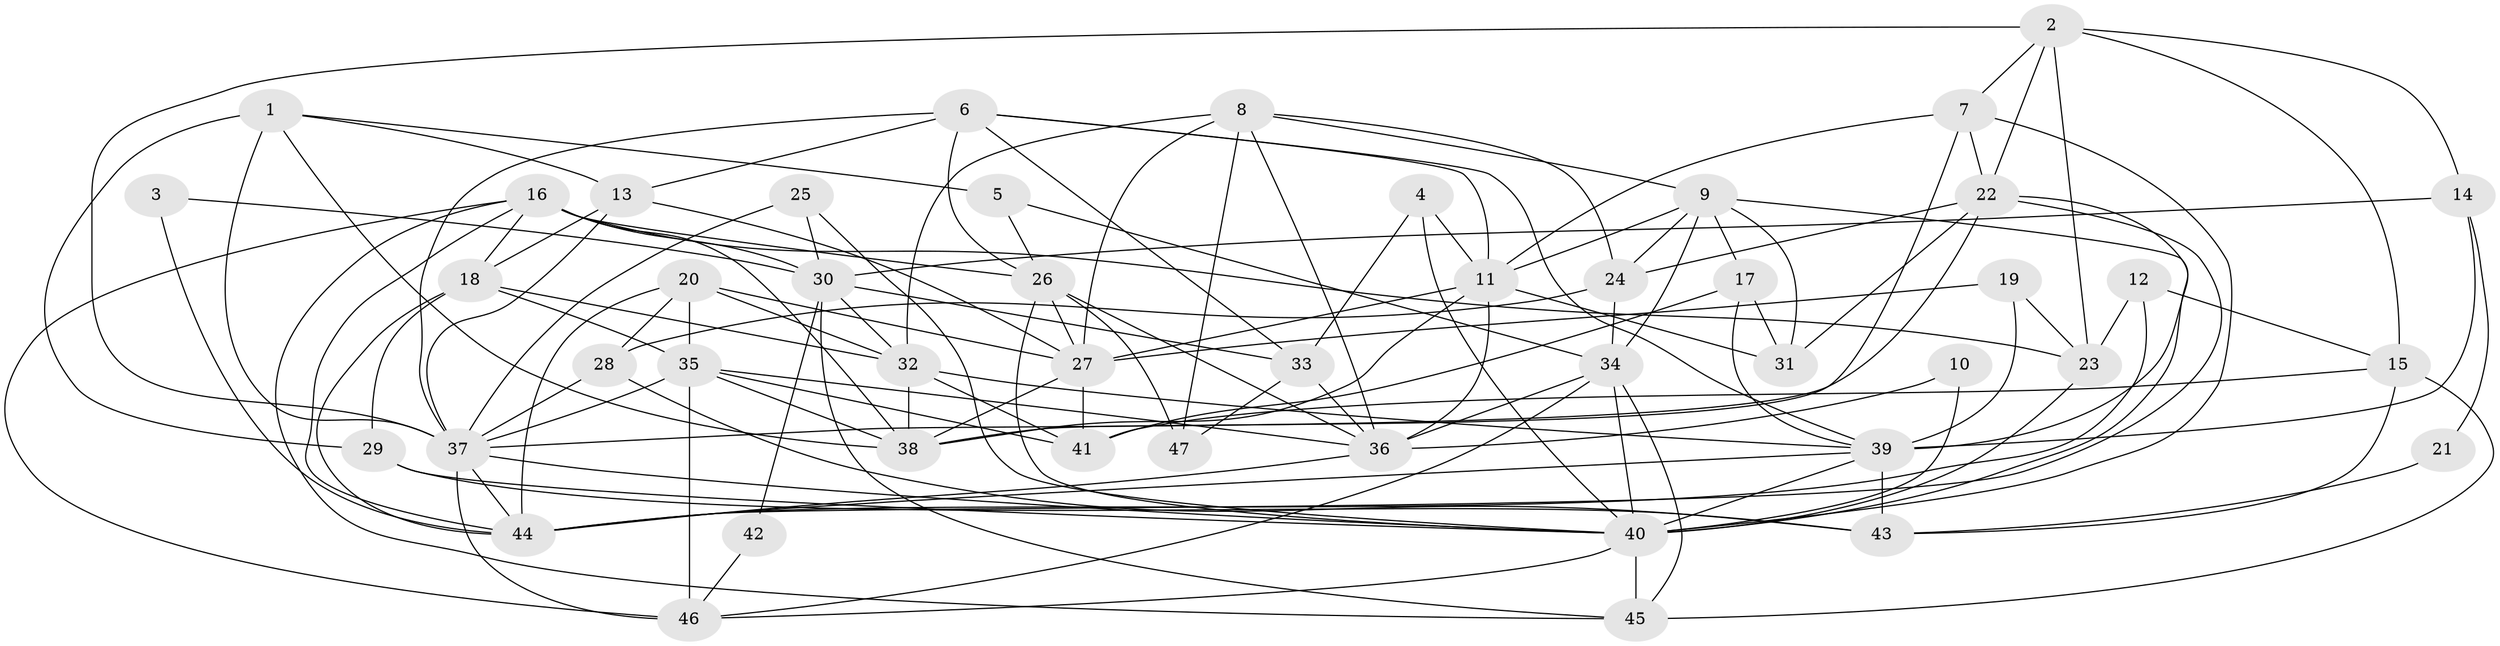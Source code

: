 // original degree distribution, {4: 0.2872340425531915, 3: 0.2553191489361702, 5: 0.20212765957446807, 2: 0.1276595744680851, 6: 0.0851063829787234, 8: 0.010638297872340425, 7: 0.031914893617021274}
// Generated by graph-tools (version 1.1) at 2025/26/03/09/25 03:26:09]
// undirected, 47 vertices, 131 edges
graph export_dot {
graph [start="1"]
  node [color=gray90,style=filled];
  1;
  2;
  3;
  4;
  5;
  6;
  7;
  8;
  9;
  10;
  11;
  12;
  13;
  14;
  15;
  16;
  17;
  18;
  19;
  20;
  21;
  22;
  23;
  24;
  25;
  26;
  27;
  28;
  29;
  30;
  31;
  32;
  33;
  34;
  35;
  36;
  37;
  38;
  39;
  40;
  41;
  42;
  43;
  44;
  45;
  46;
  47;
  1 -- 5 [weight=1.0];
  1 -- 13 [weight=1.0];
  1 -- 29 [weight=1.0];
  1 -- 37 [weight=1.0];
  1 -- 38 [weight=1.0];
  2 -- 7 [weight=1.0];
  2 -- 14 [weight=1.0];
  2 -- 15 [weight=1.0];
  2 -- 22 [weight=1.0];
  2 -- 23 [weight=1.0];
  2 -- 37 [weight=1.0];
  3 -- 30 [weight=1.0];
  3 -- 44 [weight=1.0];
  4 -- 11 [weight=1.0];
  4 -- 33 [weight=1.0];
  4 -- 40 [weight=1.0];
  5 -- 26 [weight=1.0];
  5 -- 34 [weight=1.0];
  6 -- 11 [weight=1.0];
  6 -- 13 [weight=1.0];
  6 -- 26 [weight=1.0];
  6 -- 33 [weight=1.0];
  6 -- 37 [weight=1.0];
  6 -- 39 [weight=1.0];
  7 -- 11 [weight=1.0];
  7 -- 22 [weight=1.0];
  7 -- 38 [weight=1.0];
  7 -- 40 [weight=1.0];
  8 -- 9 [weight=1.0];
  8 -- 24 [weight=1.0];
  8 -- 27 [weight=1.0];
  8 -- 32 [weight=1.0];
  8 -- 36 [weight=1.0];
  8 -- 47 [weight=1.0];
  9 -- 11 [weight=1.0];
  9 -- 17 [weight=1.0];
  9 -- 24 [weight=1.0];
  9 -- 31 [weight=1.0];
  9 -- 34 [weight=1.0];
  9 -- 40 [weight=1.0];
  10 -- 36 [weight=1.0];
  10 -- 40 [weight=1.0];
  11 -- 27 [weight=1.0];
  11 -- 31 [weight=1.0];
  11 -- 36 [weight=1.0];
  11 -- 38 [weight=1.0];
  12 -- 15 [weight=1.0];
  12 -- 23 [weight=1.0];
  12 -- 44 [weight=1.0];
  13 -- 18 [weight=1.0];
  13 -- 27 [weight=1.0];
  13 -- 37 [weight=1.0];
  14 -- 21 [weight=1.0];
  14 -- 30 [weight=1.0];
  14 -- 39 [weight=2.0];
  15 -- 41 [weight=1.0];
  15 -- 43 [weight=1.0];
  15 -- 45 [weight=1.0];
  16 -- 18 [weight=1.0];
  16 -- 23 [weight=1.0];
  16 -- 26 [weight=2.0];
  16 -- 30 [weight=1.0];
  16 -- 38 [weight=1.0];
  16 -- 44 [weight=1.0];
  16 -- 45 [weight=1.0];
  16 -- 46 [weight=1.0];
  17 -- 31 [weight=1.0];
  17 -- 39 [weight=1.0];
  17 -- 41 [weight=1.0];
  18 -- 29 [weight=1.0];
  18 -- 32 [weight=1.0];
  18 -- 35 [weight=1.0];
  18 -- 44 [weight=1.0];
  19 -- 23 [weight=1.0];
  19 -- 27 [weight=1.0];
  19 -- 39 [weight=1.0];
  20 -- 27 [weight=1.0];
  20 -- 28 [weight=1.0];
  20 -- 32 [weight=1.0];
  20 -- 35 [weight=1.0];
  20 -- 44 [weight=1.0];
  21 -- 43 [weight=1.0];
  22 -- 24 [weight=1.0];
  22 -- 31 [weight=1.0];
  22 -- 37 [weight=1.0];
  22 -- 39 [weight=2.0];
  22 -- 44 [weight=1.0];
  23 -- 40 [weight=1.0];
  24 -- 28 [weight=1.0];
  24 -- 34 [weight=1.0];
  25 -- 30 [weight=1.0];
  25 -- 37 [weight=1.0];
  25 -- 40 [weight=1.0];
  26 -- 27 [weight=1.0];
  26 -- 36 [weight=1.0];
  26 -- 40 [weight=1.0];
  26 -- 47 [weight=2.0];
  27 -- 38 [weight=1.0];
  27 -- 41 [weight=1.0];
  28 -- 37 [weight=1.0];
  28 -- 43 [weight=1.0];
  29 -- 40 [weight=1.0];
  29 -- 43 [weight=1.0];
  30 -- 32 [weight=1.0];
  30 -- 33 [weight=1.0];
  30 -- 42 [weight=1.0];
  30 -- 45 [weight=1.0];
  32 -- 38 [weight=1.0];
  32 -- 39 [weight=1.0];
  32 -- 41 [weight=1.0];
  33 -- 36 [weight=1.0];
  33 -- 47 [weight=1.0];
  34 -- 36 [weight=1.0];
  34 -- 40 [weight=1.0];
  34 -- 45 [weight=1.0];
  34 -- 46 [weight=1.0];
  35 -- 36 [weight=1.0];
  35 -- 37 [weight=1.0];
  35 -- 38 [weight=1.0];
  35 -- 41 [weight=1.0];
  35 -- 46 [weight=2.0];
  36 -- 44 [weight=1.0];
  37 -- 40 [weight=1.0];
  37 -- 44 [weight=1.0];
  37 -- 46 [weight=1.0];
  39 -- 40 [weight=1.0];
  39 -- 43 [weight=2.0];
  39 -- 44 [weight=1.0];
  40 -- 45 [weight=2.0];
  40 -- 46 [weight=1.0];
  42 -- 46 [weight=1.0];
}
